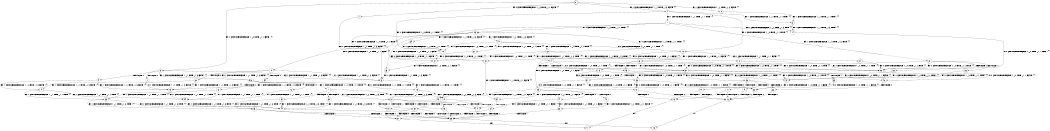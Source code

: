 digraph BCG {
size = "7, 10.5";
center = TRUE;
node [shape = circle];
0 [peripheries = 2];
0 -> 1 [label = "EX !0 !ATOMIC_EXCH_BRANCH (1, +0, TRUE, +1, 1, FALSE) !{}"];
0 -> 2 [label = "EX !1 !ATOMIC_EXCH_BRANCH (1, +1, TRUE, +1, 3, FALSE) !{}"];
0 -> 3 [label = "EX !0 !ATOMIC_EXCH_BRANCH (1, +0, TRUE, +1, 1, FALSE) !{}"];
0 -> 4 [label = "EX !1 !ATOMIC_EXCH_BRANCH (1, +1, TRUE, +1, 3, FALSE) !{}"];
1 -> 5 [label = "EX !1 !ATOMIC_EXCH_BRANCH (1, +1, TRUE, +1, 3, FALSE) !{}"];
2 -> 6 [label = "EX !1 !ATOMIC_EXCH_BRANCH (1, +1, TRUE, +1, 1, TRUE) !{}"];
3 -> 5 [label = "EX !1 !ATOMIC_EXCH_BRANCH (1, +1, TRUE, +1, 3, FALSE) !{}"];
3 -> 7 [label = "TERMINATE !0"];
3 -> 8 [label = "EX !1 !ATOMIC_EXCH_BRANCH (1, +1, TRUE, +1, 3, FALSE) !{}"];
3 -> 9 [label = "TERMINATE !0"];
4 -> 6 [label = "EX !1 !ATOMIC_EXCH_BRANCH (1, +1, TRUE, +1, 1, TRUE) !{}"];
4 -> 10 [label = "EX !0 !ATOMIC_EXCH_BRANCH (1, +0, TRUE, +1, 1, TRUE) !{}"];
4 -> 11 [label = "EX !1 !ATOMIC_EXCH_BRANCH (1, +1, TRUE, +1, 1, TRUE) !{}"];
4 -> 12 [label = "EX !0 !ATOMIC_EXCH_BRANCH (1, +0, TRUE, +1, 1, TRUE) !{}"];
5 -> 13 [label = "EX !1 !ATOMIC_EXCH_BRANCH (1, +1, TRUE, +1, 1, TRUE) !{}"];
6 -> 14 [label = "EX !1 !ATOMIC_EXCH_BRANCH (1, +1, TRUE, +1, 3, TRUE) !{}"];
7 -> 15 [label = "EX !1 !ATOMIC_EXCH_BRANCH (1, +1, TRUE, +1, 3, FALSE) !{}"];
8 -> 13 [label = "EX !1 !ATOMIC_EXCH_BRANCH (1, +1, TRUE, +1, 1, TRUE) !{}"];
8 -> 16 [label = "TERMINATE !0"];
8 -> 17 [label = "EX !1 !ATOMIC_EXCH_BRANCH (1, +1, TRUE, +1, 1, TRUE) !{}"];
8 -> 18 [label = "TERMINATE !0"];
9 -> 15 [label = "EX !1 !ATOMIC_EXCH_BRANCH (1, +1, TRUE, +1, 3, FALSE) !{}"];
9 -> 19 [label = "EX !1 !ATOMIC_EXCH_BRANCH (1, +1, TRUE, +1, 3, FALSE) !{}"];
10 -> 20 [label = "EX !0 !ATOMIC_EXCH_BRANCH (1, +0, TRUE, +1, 1, FALSE) !{}"];
11 -> 14 [label = "EX !1 !ATOMIC_EXCH_BRANCH (1, +1, TRUE, +1, 3, TRUE) !{}"];
11 -> 21 [label = "EX !0 !ATOMIC_EXCH_BRANCH (1, +0, TRUE, +1, 1, TRUE) !{}"];
11 -> 22 [label = "EX !1 !ATOMIC_EXCH_BRANCH (1, +1, TRUE, +1, 3, TRUE) !{}"];
11 -> 23 [label = "EX !0 !ATOMIC_EXCH_BRANCH (1, +0, TRUE, +1, 1, TRUE) !{}"];
12 -> 20 [label = "EX !0 !ATOMIC_EXCH_BRANCH (1, +0, TRUE, +1, 1, FALSE) !{}"];
12 -> 24 [label = "EX !1 !ATOMIC_EXCH_BRANCH (1, +1, TRUE, +1, 1, FALSE) !{}"];
12 -> 25 [label = "EX !0 !ATOMIC_EXCH_BRANCH (1, +0, TRUE, +1, 1, FALSE) !{}"];
12 -> 26 [label = "EX !1 !ATOMIC_EXCH_BRANCH (1, +1, TRUE, +1, 1, FALSE) !{}"];
13 -> 27 [label = "EX !1 !ATOMIC_EXCH_BRANCH (1, +1, TRUE, +1, 3, TRUE) !{}"];
14 -> 28 [label = "EX !0 !ATOMIC_EXCH_BRANCH (1, +0, TRUE, +1, 1, TRUE) !{}"];
15 -> 29 [label = "EX !1 !ATOMIC_EXCH_BRANCH (1, +1, TRUE, +1, 1, TRUE) !{}"];
16 -> 29 [label = "EX !1 !ATOMIC_EXCH_BRANCH (1, +1, TRUE, +1, 1, TRUE) !{}"];
17 -> 27 [label = "EX !1 !ATOMIC_EXCH_BRANCH (1, +1, TRUE, +1, 3, TRUE) !{}"];
17 -> 30 [label = "TERMINATE !0"];
17 -> 31 [label = "EX !1 !ATOMIC_EXCH_BRANCH (1, +1, TRUE, +1, 3, TRUE) !{}"];
17 -> 32 [label = "TERMINATE !0"];
18 -> 29 [label = "EX !1 !ATOMIC_EXCH_BRANCH (1, +1, TRUE, +1, 1, TRUE) !{}"];
18 -> 33 [label = "EX !1 !ATOMIC_EXCH_BRANCH (1, +1, TRUE, +1, 1, TRUE) !{}"];
19 -> 29 [label = "EX !1 !ATOMIC_EXCH_BRANCH (1, +1, TRUE, +1, 1, TRUE) !{}"];
19 -> 33 [label = "EX !1 !ATOMIC_EXCH_BRANCH (1, +1, TRUE, +1, 1, TRUE) !{}"];
20 -> 34 [label = "EX !1 !ATOMIC_EXCH_BRANCH (1, +1, TRUE, +1, 1, FALSE) !{}"];
21 -> 35 [label = "EX !0 !ATOMIC_EXCH_BRANCH (1, +0, TRUE, +1, 1, FALSE) !{}"];
22 -> 28 [label = "EX !0 !ATOMIC_EXCH_BRANCH (1, +0, TRUE, +1, 1, TRUE) !{}"];
22 -> 36 [label = "TERMINATE !1"];
22 -> 37 [label = "EX !0 !ATOMIC_EXCH_BRANCH (1, +0, TRUE, +1, 1, TRUE) !{}"];
22 -> 38 [label = "TERMINATE !1"];
23 -> 35 [label = "EX !0 !ATOMIC_EXCH_BRANCH (1, +0, TRUE, +1, 1, FALSE) !{}"];
23 -> 39 [label = "EX !1 !ATOMIC_EXCH_BRANCH (1, +1, TRUE, +1, 3, FALSE) !{}"];
23 -> 40 [label = "EX !0 !ATOMIC_EXCH_BRANCH (1, +0, TRUE, +1, 1, FALSE) !{}"];
23 -> 41 [label = "EX !1 !ATOMIC_EXCH_BRANCH (1, +1, TRUE, +1, 3, FALSE) !{}"];
24 -> 28 [label = "EX !0 !ATOMIC_EXCH_BRANCH (1, +0, TRUE, +1, 1, TRUE) !{}"];
25 -> 34 [label = "EX !1 !ATOMIC_EXCH_BRANCH (1, +1, TRUE, +1, 1, FALSE) !{}"];
25 -> 42 [label = "TERMINATE !0"];
25 -> 43 [label = "EX !1 !ATOMIC_EXCH_BRANCH (1, +1, TRUE, +1, 1, FALSE) !{}"];
25 -> 44 [label = "TERMINATE !0"];
26 -> 28 [label = "EX !0 !ATOMIC_EXCH_BRANCH (1, +0, TRUE, +1, 1, TRUE) !{}"];
26 -> 45 [label = "TERMINATE !1"];
26 -> 37 [label = "EX !0 !ATOMIC_EXCH_BRANCH (1, +0, TRUE, +1, 1, TRUE) !{}"];
26 -> 46 [label = "TERMINATE !1"];
27 -> 47 [label = "TERMINATE !0"];
28 -> 48 [label = "EX !0 !ATOMIC_EXCH_BRANCH (1, +0, TRUE, +1, 1, FALSE) !{}"];
29 -> 49 [label = "EX !1 !ATOMIC_EXCH_BRANCH (1, +1, TRUE, +1, 3, TRUE) !{}"];
30 -> 49 [label = "EX !1 !ATOMIC_EXCH_BRANCH (1, +1, TRUE, +1, 3, TRUE) !{}"];
31 -> 47 [label = "TERMINATE !0"];
31 -> 50 [label = "TERMINATE !1"];
31 -> 51 [label = "TERMINATE !0"];
31 -> 52 [label = "TERMINATE !1"];
32 -> 49 [label = "EX !1 !ATOMIC_EXCH_BRANCH (1, +1, TRUE, +1, 3, TRUE) !{}"];
32 -> 53 [label = "EX !1 !ATOMIC_EXCH_BRANCH (1, +1, TRUE, +1, 3, TRUE) !{}"];
33 -> 49 [label = "EX !1 !ATOMIC_EXCH_BRANCH (1, +1, TRUE, +1, 3, TRUE) !{}"];
33 -> 53 [label = "EX !1 !ATOMIC_EXCH_BRANCH (1, +1, TRUE, +1, 3, TRUE) !{}"];
34 -> 47 [label = "TERMINATE !0"];
35 -> 5 [label = "EX !1 !ATOMIC_EXCH_BRANCH (1, +1, TRUE, +1, 3, FALSE) !{}"];
36 -> 54 [label = "EX !0 !ATOMIC_EXCH_BRANCH (1, +0, TRUE, +1, 1, TRUE) !{}"];
37 -> 48 [label = "EX !0 !ATOMIC_EXCH_BRANCH (1, +0, TRUE, +1, 1, FALSE) !{}"];
37 -> 55 [label = "TERMINATE !1"];
37 -> 56 [label = "EX !0 !ATOMIC_EXCH_BRANCH (1, +0, TRUE, +1, 1, FALSE) !{}"];
37 -> 57 [label = "TERMINATE !1"];
38 -> 54 [label = "EX !0 !ATOMIC_EXCH_BRANCH (1, +0, TRUE, +1, 1, TRUE) !{}"];
38 -> 58 [label = "EX !0 !ATOMIC_EXCH_BRANCH (1, +0, TRUE, +1, 1, TRUE) !{}"];
39 -> 10 [label = "EX !0 !ATOMIC_EXCH_BRANCH (1, +0, TRUE, +1, 1, TRUE) !{}"];
40 -> 5 [label = "EX !1 !ATOMIC_EXCH_BRANCH (1, +1, TRUE, +1, 3, FALSE) !{}"];
40 -> 59 [label = "TERMINATE !0"];
40 -> 8 [label = "EX !1 !ATOMIC_EXCH_BRANCH (1, +1, TRUE, +1, 3, FALSE) !{}"];
40 -> 60 [label = "TERMINATE !0"];
41 -> 10 [label = "EX !0 !ATOMIC_EXCH_BRANCH (1, +0, TRUE, +1, 1, TRUE) !{}"];
41 -> 61 [label = "EX !1 !ATOMIC_EXCH_BRANCH (1, +1, TRUE, +1, 1, TRUE) !{}"];
41 -> 12 [label = "EX !0 !ATOMIC_EXCH_BRANCH (1, +0, TRUE, +1, 1, TRUE) !{}"];
41 -> 62 [label = "EX !1 !ATOMIC_EXCH_BRANCH (1, +1, TRUE, +1, 1, TRUE) !{}"];
42 -> 63 [label = "EX !1 !ATOMIC_EXCH_BRANCH (1, +1, TRUE, +1, 1, FALSE) !{}"];
43 -> 47 [label = "TERMINATE !0"];
43 -> 50 [label = "TERMINATE !1"];
43 -> 51 [label = "TERMINATE !0"];
43 -> 52 [label = "TERMINATE !1"];
44 -> 63 [label = "EX !1 !ATOMIC_EXCH_BRANCH (1, +1, TRUE, +1, 1, FALSE) !{}"];
44 -> 64 [label = "EX !1 !ATOMIC_EXCH_BRANCH (1, +1, TRUE, +1, 1, FALSE) !{}"];
45 -> 54 [label = "EX !0 !ATOMIC_EXCH_BRANCH (1, +0, TRUE, +1, 1, TRUE) !{}"];
46 -> 54 [label = "EX !0 !ATOMIC_EXCH_BRANCH (1, +0, TRUE, +1, 1, TRUE) !{}"];
46 -> 58 [label = "EX !0 !ATOMIC_EXCH_BRANCH (1, +0, TRUE, +1, 1, TRUE) !{}"];
47 -> 65 [label = "TERMINATE !1"];
48 -> 66 [label = "TERMINATE !0"];
49 -> 65 [label = "TERMINATE !1"];
50 -> 65 [label = "TERMINATE !0"];
51 -> 65 [label = "TERMINATE !1"];
51 -> 67 [label = "TERMINATE !1"];
52 -> 65 [label = "TERMINATE !0"];
52 -> 67 [label = "TERMINATE !0"];
53 -> 65 [label = "TERMINATE !1"];
53 -> 67 [label = "TERMINATE !1"];
54 -> 68 [label = "EX !0 !ATOMIC_EXCH_BRANCH (1, +0, TRUE, +1, 1, FALSE) !{}"];
55 -> 68 [label = "EX !0 !ATOMIC_EXCH_BRANCH (1, +0, TRUE, +1, 1, FALSE) !{}"];
56 -> 66 [label = "TERMINATE !0"];
56 -> 69 [label = "TERMINATE !1"];
56 -> 70 [label = "TERMINATE !0"];
56 -> 71 [label = "TERMINATE !1"];
57 -> 68 [label = "EX !0 !ATOMIC_EXCH_BRANCH (1, +0, TRUE, +1, 1, FALSE) !{}"];
57 -> 72 [label = "EX !0 !ATOMIC_EXCH_BRANCH (1, +0, TRUE, +1, 1, FALSE) !{}"];
58 -> 68 [label = "EX !0 !ATOMIC_EXCH_BRANCH (1, +0, TRUE, +1, 1, FALSE) !{}"];
58 -> 72 [label = "EX !0 !ATOMIC_EXCH_BRANCH (1, +0, TRUE, +1, 1, FALSE) !{}"];
59 -> 15 [label = "EX !1 !ATOMIC_EXCH_BRANCH (1, +1, TRUE, +1, 3, FALSE) !{}"];
60 -> 15 [label = "EX !1 !ATOMIC_EXCH_BRANCH (1, +1, TRUE, +1, 3, FALSE) !{}"];
60 -> 19 [label = "EX !1 !ATOMIC_EXCH_BRANCH (1, +1, TRUE, +1, 3, FALSE) !{}"];
61 -> 21 [label = "EX !0 !ATOMIC_EXCH_BRANCH (1, +0, TRUE, +1, 1, TRUE) !{}"];
62 -> 21 [label = "EX !0 !ATOMIC_EXCH_BRANCH (1, +0, TRUE, +1, 1, TRUE) !{}"];
62 -> 73 [label = "EX !1 !ATOMIC_EXCH_BRANCH (1, +1, TRUE, +1, 3, TRUE) !{}"];
62 -> 23 [label = "EX !0 !ATOMIC_EXCH_BRANCH (1, +0, TRUE, +1, 1, TRUE) !{}"];
62 -> 74 [label = "EX !1 !ATOMIC_EXCH_BRANCH (1, +1, TRUE, +1, 3, TRUE) !{}"];
63 -> 65 [label = "TERMINATE !1"];
64 -> 65 [label = "TERMINATE !1"];
64 -> 67 [label = "TERMINATE !1"];
65 -> 75 [label = "exit"];
66 -> 76 [label = "TERMINATE !1"];
67 -> 77 [label = "exit"];
68 -> 76 [label = "TERMINATE !0"];
69 -> 76 [label = "TERMINATE !0"];
70 -> 76 [label = "TERMINATE !1"];
70 -> 78 [label = "TERMINATE !1"];
71 -> 76 [label = "TERMINATE !0"];
71 -> 78 [label = "TERMINATE !0"];
72 -> 76 [label = "TERMINATE !0"];
72 -> 78 [label = "TERMINATE !0"];
73 -> 28 [label = "EX !0 !ATOMIC_EXCH_BRANCH (1, +0, TRUE, +1, 1, TRUE) !{}"];
74 -> 28 [label = "EX !0 !ATOMIC_EXCH_BRANCH (1, +0, TRUE, +1, 1, TRUE) !{}"];
74 -> 45 [label = "TERMINATE !1"];
74 -> 37 [label = "EX !0 !ATOMIC_EXCH_BRANCH (1, +0, TRUE, +1, 1, TRUE) !{}"];
74 -> 46 [label = "TERMINATE !1"];
76 -> 75 [label = "exit"];
78 -> 77 [label = "exit"];
}
